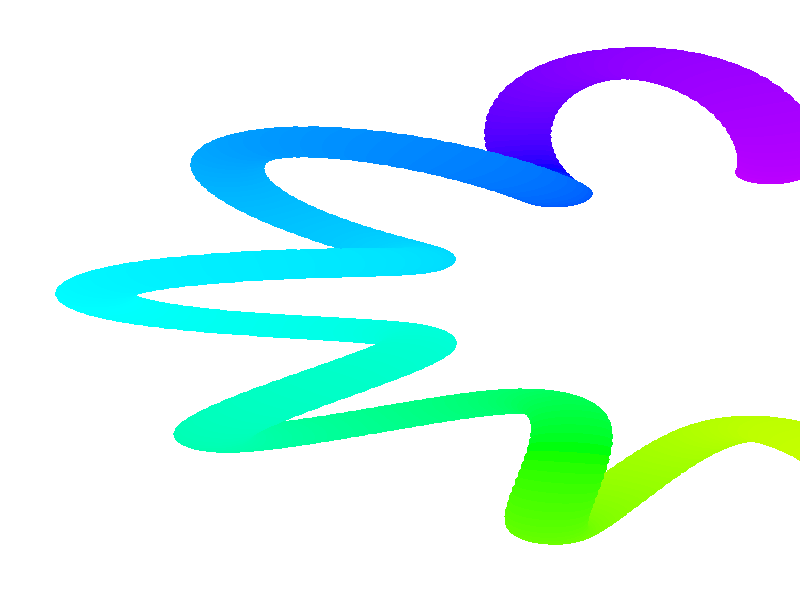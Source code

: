 // +H200 +W846  

#include "colors.inc"

plane { <0,1,0>, 0  hollow // normal vector, distance to zero ----

        texture{ pigment{ color rgb<1,1, 1> } } // end of texture
        scale < 1, 1, 1>
  
        translate<0,0.0,0>
      } // end of plane ------------------------------------------

// perspective (default) camera
camera {
  location  <0.0, 10.0, 0.0>
  look_at   <0.0, 0.0,  0.0>
  right     x*image_width/image_height
}

// create a regular point light source
light_source {
  0*x                  // light's position (translated below)
  color rgb <1,1,1>    // light's color
  translate <-20, 40, -40>
}
// create a regular point light source
light_source {
  0*x                  // light's position (translated below)
  color rgb <1,1,1>    // light's color
  translate <60, 40, -40>
}
                   
//--------------------------------------------------------------------------
#macro Ball(deg) //----------------------------------------------------------

sphere{ <0,0,0>, 0.25

        texture { pigment{ color CHSV2RGB(<deg, 1,1,0.80,0>)}// 0.35, 0.00>*0.9 }
                   finish { phong 1.0  reflection{ 0.05 metallic 0.3} }
                } // end of texture

        scale<1,1,1>  rotate<0,0,0>  translate<0,0,0>
      }
#end       // end of sphere ---------------------------------------------------
//--------------------------------------------------------------------------


//------------------------------------ 
#declare R_major = 3.50;
#declare R_minor = 1.00;
#declare R_inner = 0.80;
#declare N_maj = 10;
#declare N_min = 50;
#declare N_in  = 10;
//------------------------------------
union{
#declare Nr = 0;             //start
#declare EndNr=N_maj*N_min;//end
#while (Nr < EndNr)
object{Ball(Nr * 360/EndNr)
       translate<R_minor,0,0>
       rotate<0,0,Nr * 360/N_min>
       translate<R_major,0,0>
       rotate<0,Nr * 360/EndNr,0>}
 #declare Nr = Nr+1;  // next Nr
#end // ---------- end of loop -------

scale<2,1,0.7>
rotate<0,0,0>
translate<5,2,0>      
} // end of union
//------------------------------------
//------------------------------------

                   